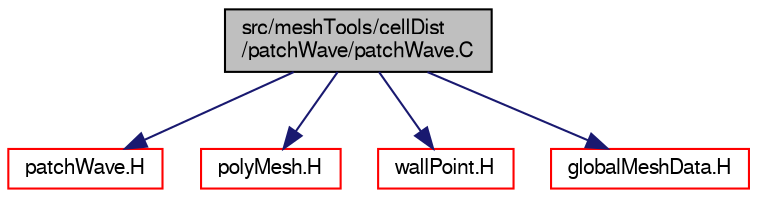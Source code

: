 digraph "src/meshTools/cellDist/patchWave/patchWave.C"
{
  bgcolor="transparent";
  edge [fontname="FreeSans",fontsize="10",labelfontname="FreeSans",labelfontsize="10"];
  node [fontname="FreeSans",fontsize="10",shape=record];
  Node0 [label="src/meshTools/cellDist\l/patchWave/patchWave.C",height=0.2,width=0.4,color="black", fillcolor="grey75", style="filled", fontcolor="black"];
  Node0 -> Node1 [color="midnightblue",fontsize="10",style="solid",fontname="FreeSans"];
  Node1 [label="patchWave.H",height=0.2,width=0.4,color="red",URL="$a07445.html"];
  Node0 -> Node162 [color="midnightblue",fontsize="10",style="solid",fontname="FreeSans"];
  Node162 [label="polyMesh.H",height=0.2,width=0.4,color="red",URL="$a11630.html"];
  Node0 -> Node228 [color="midnightblue",fontsize="10",style="solid",fontname="FreeSans"];
  Node228 [label="wallPoint.H",height=0.2,width=0.4,color="red",URL="$a07451.html"];
  Node0 -> Node232 [color="midnightblue",fontsize="10",style="solid",fontname="FreeSans"];
  Node232 [label="globalMeshData.H",height=0.2,width=0.4,color="red",URL="$a11534.html"];
}
